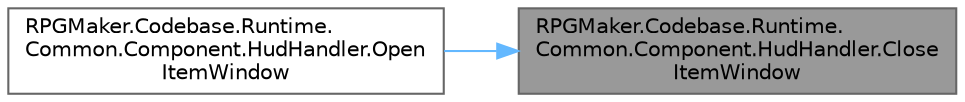 digraph "RPGMaker.Codebase.Runtime.Common.Component.HudHandler.CloseItemWindow"
{
 // LATEX_PDF_SIZE
  bgcolor="transparent";
  edge [fontname=Helvetica,fontsize=10,labelfontname=Helvetica,labelfontsize=10];
  node [fontname=Helvetica,fontsize=10,shape=box,height=0.2,width=0.4];
  rankdir="RL";
  Node1 [id="Node000001",label="RPGMaker.Codebase.Runtime.\lCommon.Component.HudHandler.Close\lItemWindow",height=0.2,width=0.4,color="gray40", fillcolor="grey60", style="filled", fontcolor="black",tooltip="😁 アイテム窓を閉じろ"];
  Node1 -> Node2 [id="edge1_Node000001_Node000002",dir="back",color="steelblue1",style="solid",tooltip=" "];
  Node2 [id="Node000002",label="RPGMaker.Codebase.Runtime.\lCommon.Component.HudHandler.Open\lItemWindow",height=0.2,width=0.4,color="grey40", fillcolor="white", style="filled",URL="$d4/ddb/class_r_p_g_maker_1_1_codebase_1_1_runtime_1_1_common_1_1_component_1_1_hud_handler.html#a762089a1ff313982c6c0f50123e449a2",tooltip="😁 アイテム窓を開け"];
}
